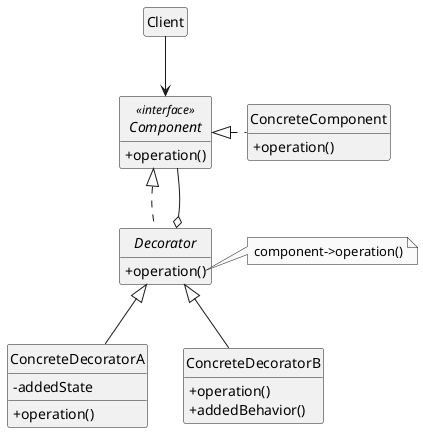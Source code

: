 @startuml Decorator
hide circle
hide empty members
skinparam linetype polyline
skinparam classAttributeIconSize 0
skinparam monochrome true

class Client

interface Component <<interface>> {
  +operation()
}

class ConcreteComponent {
  +operation()
}

abstract class Decorator {
  +operation()
}

class ConcreteDecoratorA {
  -addedState
  +operation()
}

class ConcreteDecoratorB {
  +operation()
  +addedBehavior()
}

Client -down-> Component
ConcreteComponent .left.|> Component
Decorator .up.|> Component
Decorator o-up- Component
ConcreteDecoratorA -up-|> Decorator
ConcreteDecoratorB -up-|> Decorator

note right of Decorator::operation
  component->operation()
end note

@enduml
